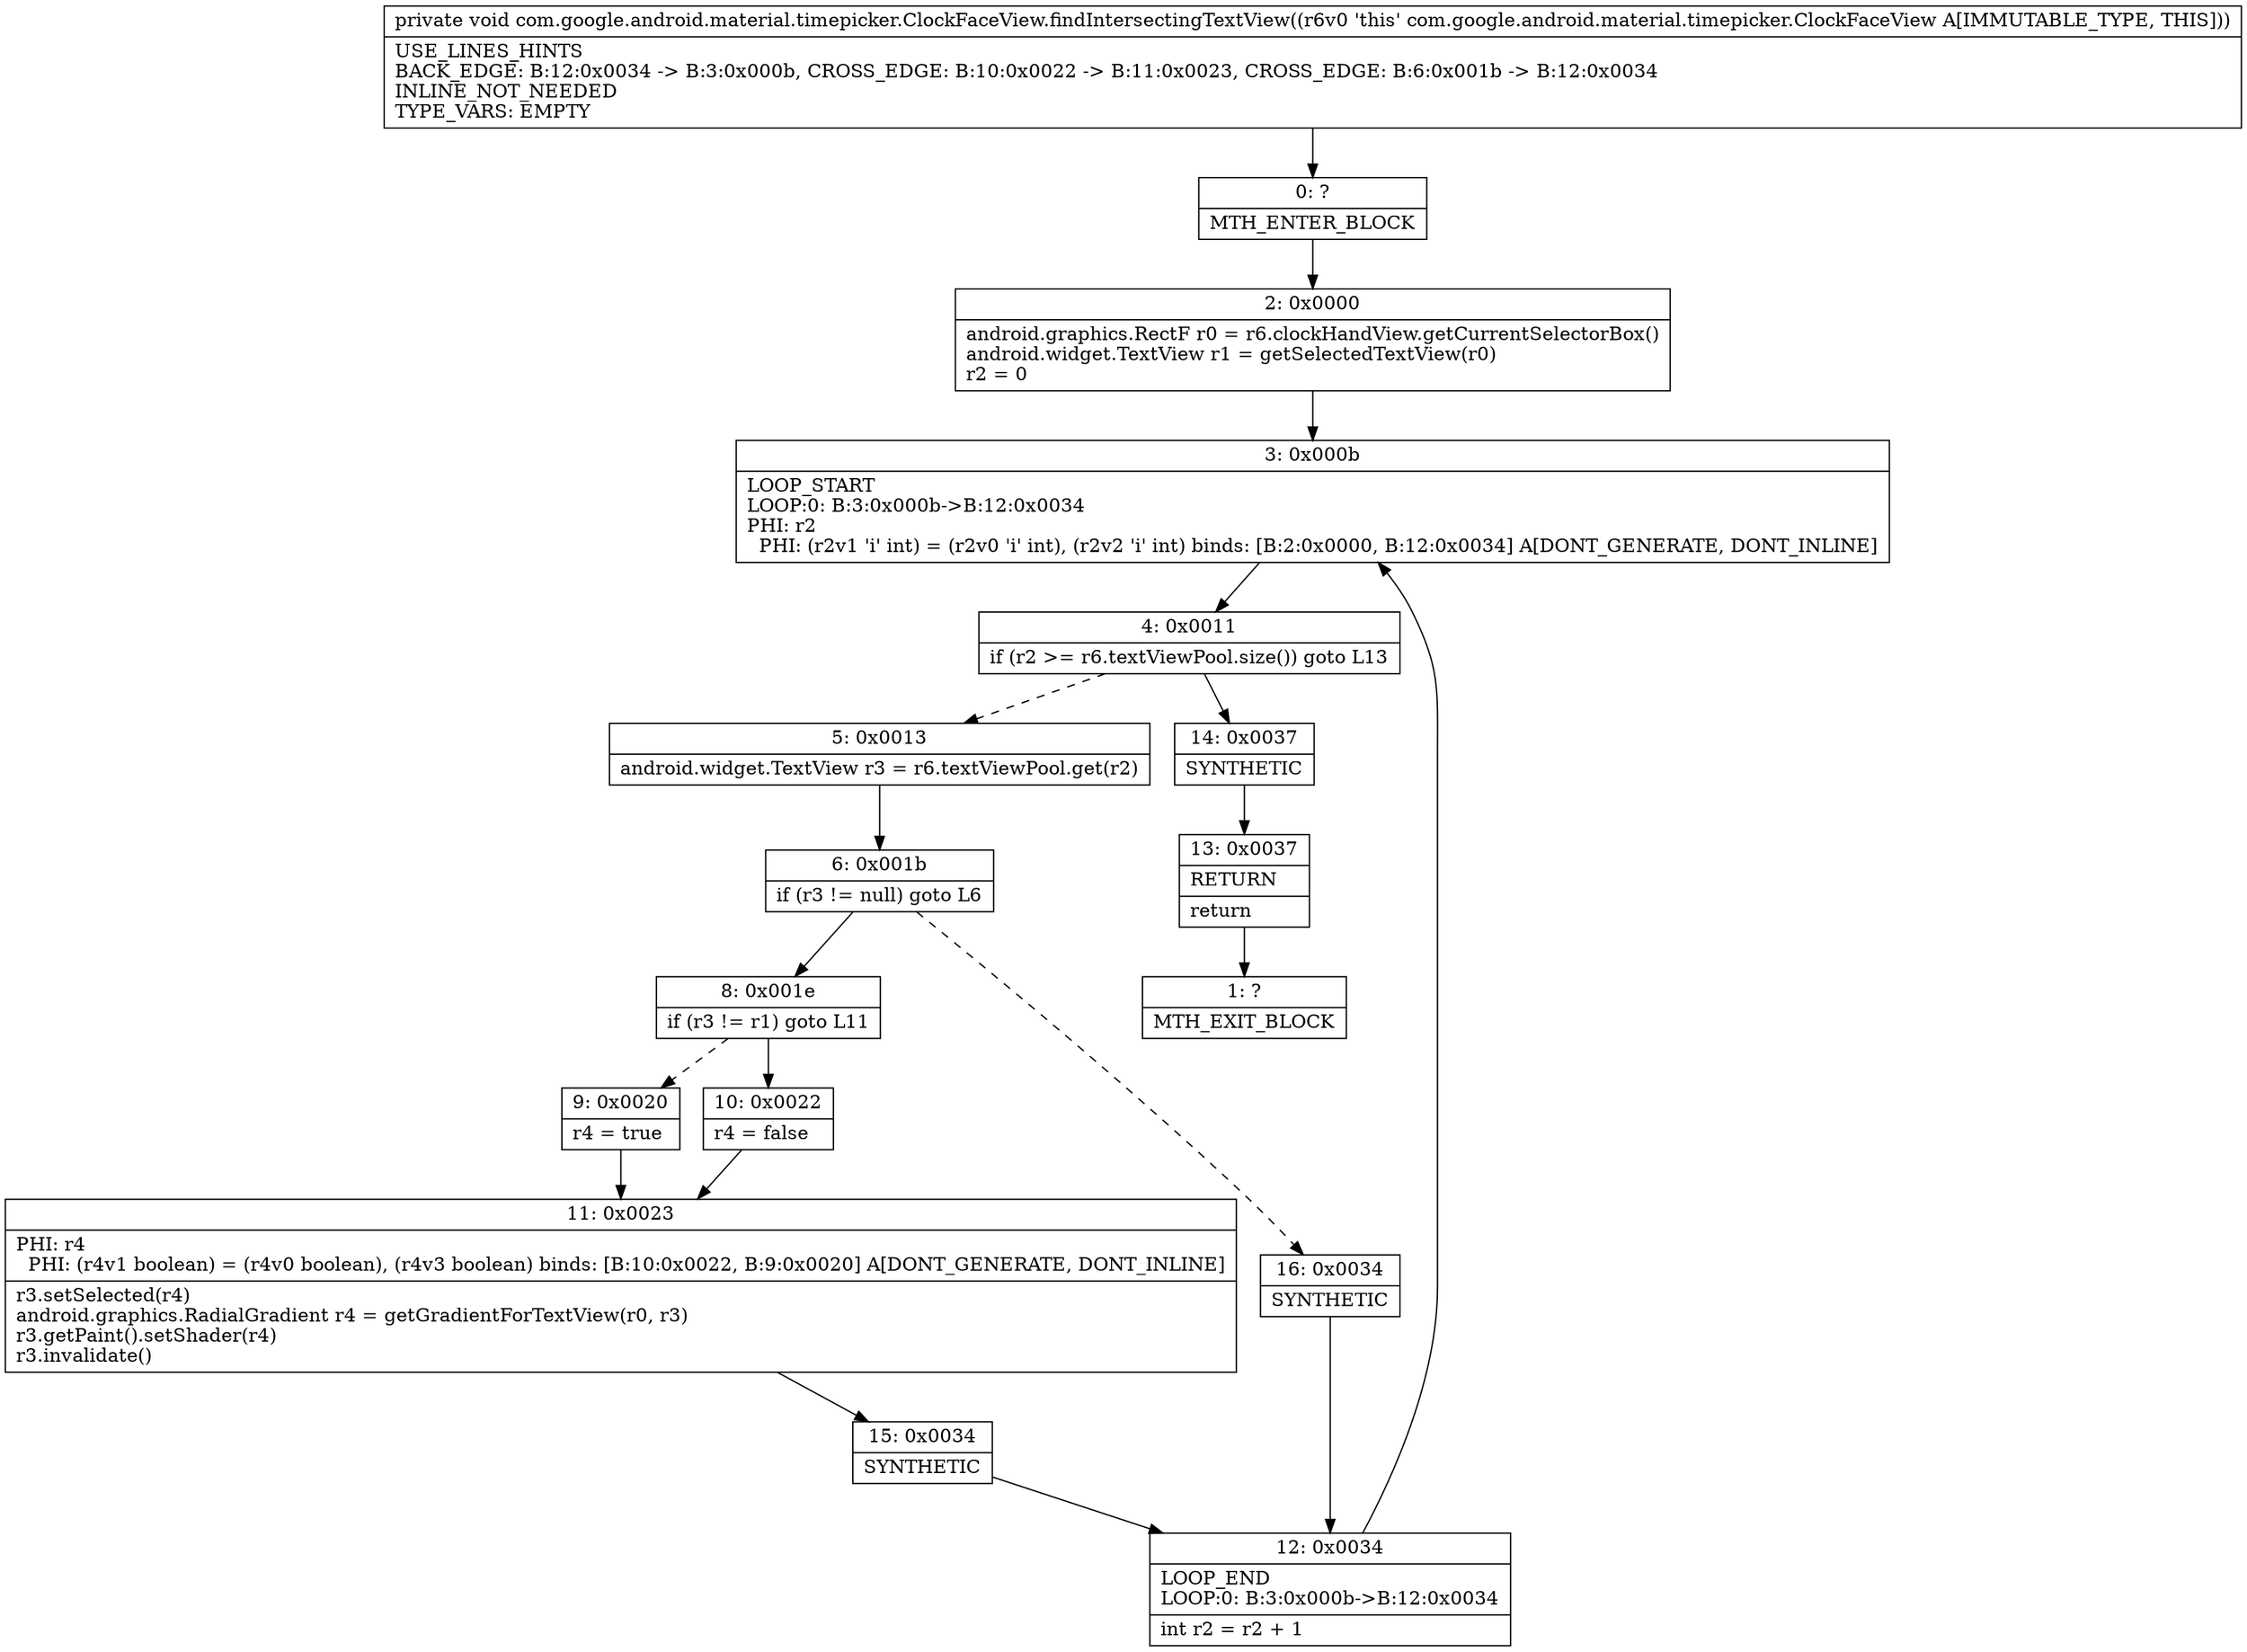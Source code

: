 digraph "CFG forcom.google.android.material.timepicker.ClockFaceView.findIntersectingTextView()V" {
Node_0 [shape=record,label="{0\:\ ?|MTH_ENTER_BLOCK\l}"];
Node_2 [shape=record,label="{2\:\ 0x0000|android.graphics.RectF r0 = r6.clockHandView.getCurrentSelectorBox()\landroid.widget.TextView r1 = getSelectedTextView(r0)\lr2 = 0\l}"];
Node_3 [shape=record,label="{3\:\ 0x000b|LOOP_START\lLOOP:0: B:3:0x000b\-\>B:12:0x0034\lPHI: r2 \l  PHI: (r2v1 'i' int) = (r2v0 'i' int), (r2v2 'i' int) binds: [B:2:0x0000, B:12:0x0034] A[DONT_GENERATE, DONT_INLINE]\l}"];
Node_4 [shape=record,label="{4\:\ 0x0011|if (r2 \>= r6.textViewPool.size()) goto L13\l}"];
Node_5 [shape=record,label="{5\:\ 0x0013|android.widget.TextView r3 = r6.textViewPool.get(r2)\l}"];
Node_6 [shape=record,label="{6\:\ 0x001b|if (r3 != null) goto L6\l}"];
Node_8 [shape=record,label="{8\:\ 0x001e|if (r3 != r1) goto L11\l}"];
Node_9 [shape=record,label="{9\:\ 0x0020|r4 = true\l}"];
Node_11 [shape=record,label="{11\:\ 0x0023|PHI: r4 \l  PHI: (r4v1 boolean) = (r4v0 boolean), (r4v3 boolean) binds: [B:10:0x0022, B:9:0x0020] A[DONT_GENERATE, DONT_INLINE]\l|r3.setSelected(r4)\landroid.graphics.RadialGradient r4 = getGradientForTextView(r0, r3)\lr3.getPaint().setShader(r4)\lr3.invalidate()\l}"];
Node_15 [shape=record,label="{15\:\ 0x0034|SYNTHETIC\l}"];
Node_12 [shape=record,label="{12\:\ 0x0034|LOOP_END\lLOOP:0: B:3:0x000b\-\>B:12:0x0034\l|int r2 = r2 + 1\l}"];
Node_10 [shape=record,label="{10\:\ 0x0022|r4 = false\l}"];
Node_16 [shape=record,label="{16\:\ 0x0034|SYNTHETIC\l}"];
Node_14 [shape=record,label="{14\:\ 0x0037|SYNTHETIC\l}"];
Node_13 [shape=record,label="{13\:\ 0x0037|RETURN\l|return\l}"];
Node_1 [shape=record,label="{1\:\ ?|MTH_EXIT_BLOCK\l}"];
MethodNode[shape=record,label="{private void com.google.android.material.timepicker.ClockFaceView.findIntersectingTextView((r6v0 'this' com.google.android.material.timepicker.ClockFaceView A[IMMUTABLE_TYPE, THIS]))  | USE_LINES_HINTS\lBACK_EDGE: B:12:0x0034 \-\> B:3:0x000b, CROSS_EDGE: B:10:0x0022 \-\> B:11:0x0023, CROSS_EDGE: B:6:0x001b \-\> B:12:0x0034\lINLINE_NOT_NEEDED\lTYPE_VARS: EMPTY\l}"];
MethodNode -> Node_0;Node_0 -> Node_2;
Node_2 -> Node_3;
Node_3 -> Node_4;
Node_4 -> Node_5[style=dashed];
Node_4 -> Node_14;
Node_5 -> Node_6;
Node_6 -> Node_8;
Node_6 -> Node_16[style=dashed];
Node_8 -> Node_9[style=dashed];
Node_8 -> Node_10;
Node_9 -> Node_11;
Node_11 -> Node_15;
Node_15 -> Node_12;
Node_12 -> Node_3;
Node_10 -> Node_11;
Node_16 -> Node_12;
Node_14 -> Node_13;
Node_13 -> Node_1;
}

